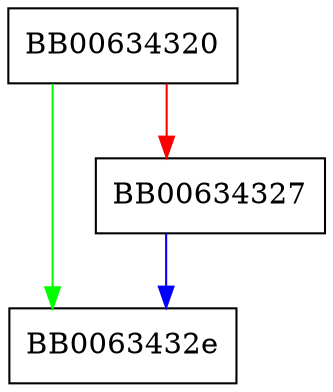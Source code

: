 digraph RSA_flags {
  node [shape="box"];
  graph [splines=ortho];
  BB00634320 -> BB0063432e [color="green"];
  BB00634320 -> BB00634327 [color="red"];
  BB00634327 -> BB0063432e [color="blue"];
}